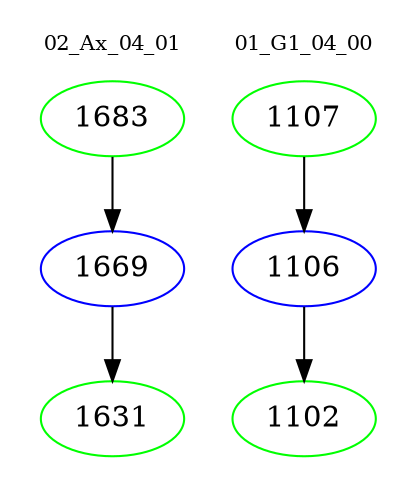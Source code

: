 digraph{
subgraph cluster_0 {
color = white
label = "02_Ax_04_01";
fontsize=10;
T0_1683 [label="1683", color="green"]
T0_1683 -> T0_1669 [color="black"]
T0_1669 [label="1669", color="blue"]
T0_1669 -> T0_1631 [color="black"]
T0_1631 [label="1631", color="green"]
}
subgraph cluster_1 {
color = white
label = "01_G1_04_00";
fontsize=10;
T1_1107 [label="1107", color="green"]
T1_1107 -> T1_1106 [color="black"]
T1_1106 [label="1106", color="blue"]
T1_1106 -> T1_1102 [color="black"]
T1_1102 [label="1102", color="green"]
}
}
